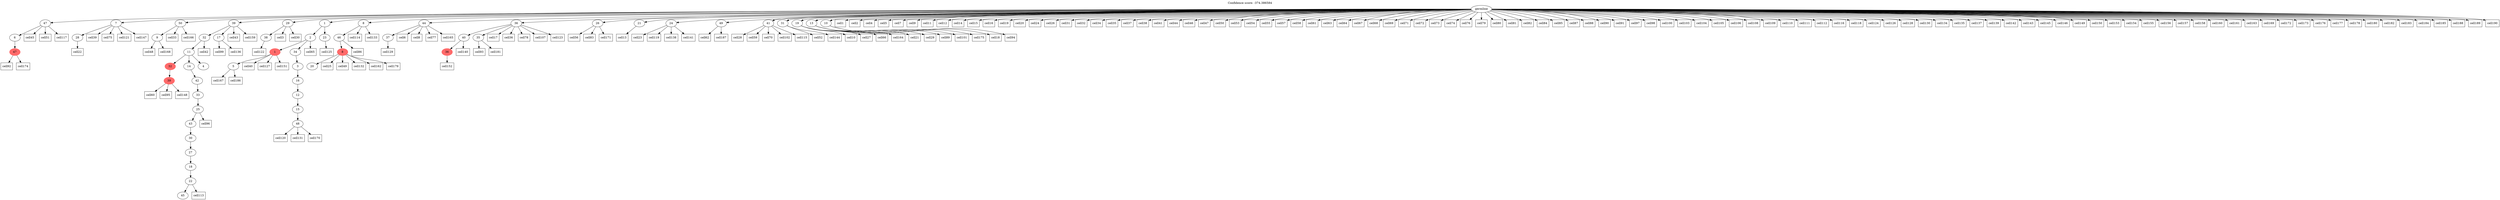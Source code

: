 digraph g {
	"54" -> "55";
	"55" [color=indianred1, style=filled, label="47"];
	"53" -> "54";
	"54" [label="6"];
	"50" -> "51";
	"51" [label="28"];
	"48" -> "49";
	"49" [label="9"];
	"45" -> "46";
	"46" [color=indianred1, style=filled, label="39"];
	"43" -> "44";
	"44" [label="45"];
	"42" -> "43";
	"43" [label="22"];
	"41" -> "42";
	"42" [label="18"];
	"40" -> "41";
	"41" [label="27"];
	"39" -> "40";
	"40" [label="30"];
	"38" -> "39";
	"39" [label="43"];
	"37" -> "38";
	"38" [label="25"];
	"36" -> "37";
	"37" [label="33"];
	"35" -> "36";
	"36" [label="42"];
	"34" -> "35";
	"35" [label="14"];
	"34" -> "45";
	"45" [color=indianred1, style=filled, label="32"];
	"34" -> "47";
	"47" [label="4"];
	"33" -> "34";
	"34" [label="11"];
	"31" -> "32";
	"32" [label="17"];
	"31" -> "33";
	"33" [label="32"];
	"27" -> "28";
	"28" [label="38"];
	"24" -> "25";
	"25" [label="5"];
	"22" -> "23";
	"23" [label="48"];
	"21" -> "22";
	"22" [label="15"];
	"20" -> "21";
	"21" [label="12"];
	"19" -> "20";
	"20" [label="16"];
	"18" -> "19";
	"19" [label="3"];
	"17" -> "18";
	"18" [label="34"];
	"17" -> "24";
	"24" [color=indianred1, style=filled, label="1"];
	"16" -> "17";
	"17" [label="2"];
	"16" -> "26";
	"26" [label="23"];
	"11" -> "12";
	"12" [label="20"];
	"10" -> "11";
	"11" [color=indianred1, style=filled, label="8"];
	"9" -> "10";
	"10" [label="46"];
	"6" -> "7";
	"7" [label="37"];
	"4" -> "5";
	"5" [color=indianred1, style=filled, label="36"];
	"2" -> "3";
	"3" [label="35"];
	"2" -> "4";
	"4" [label="40"];
	"0" -> "1";
	"1" [label="26"];
	"0" -> "2";
	"2" [label="36"];
	"0" -> "6";
	"6" [label="44"];
	"0" -> "8";
	"8" [label="21"];
	"0" -> "9";
	"9" [label="8"];
	"0" -> "13";
	"13" [label="24"];
	"0" -> "14";
	"14" [label="49"];
	"0" -> "15";
	"15" [label="41"];
	"0" -> "16";
	"16" [label="1"];
	"0" -> "27";
	"27" [label="29"];
	"0" -> "29";
	"29" [label="31"];
	"0" -> "30";
	"30" [label="19"];
	"0" -> "31";
	"31" [label="39"];
	"0" -> "48";
	"48" [label="50"];
	"0" -> "50";
	"50" [label="7"];
	"0" -> "52";
	"52" [label="13"];
	"0" -> "53";
	"53" [label="47"];
	"0" -> "56";
	"56" [label="10"];
	"0" [label="germline"];
	"0" -> "cell1";
	"cell1" [shape=box];
	"0" -> "cell2";
	"cell2" [shape=box];
	"27" -> "cell3";
	"cell3" [shape=box];
	"0" -> "cell4";
	"cell4" [shape=box];
	"0" -> "cell5";
	"cell5" [shape=box];
	"6" -> "cell6";
	"cell6" [shape=box];
	"0" -> "cell7";
	"cell7" [shape=box];
	"6" -> "cell8";
	"cell8" [shape=box];
	"0" -> "cell9";
	"cell9" [shape=box];
	"30" -> "cell10";
	"cell10" [shape=box];
	"0" -> "cell11";
	"cell11" [shape=box];
	"0" -> "cell12";
	"cell12" [shape=box];
	"8" -> "cell13";
	"cell13" [shape=box];
	"0" -> "cell14";
	"cell14" [shape=box];
	"0" -> "cell15";
	"cell15" [shape=box];
	"0" -> "cell16";
	"cell16" [shape=box];
	"2" -> "cell17";
	"cell17" [shape=box];
	"56" -> "cell18";
	"cell18" [shape=box];
	"0" -> "cell19";
	"cell19" [shape=box];
	"0" -> "cell20";
	"cell20" [shape=box];
	"52" -> "cell21";
	"cell21" [shape=box];
	"51" -> "cell22";
	"cell22" [shape=box];
	"13" -> "cell23";
	"cell23" [shape=box];
	"0" -> "cell24";
	"cell24" [shape=box];
	"11" -> "cell25";
	"cell25" [shape=box];
	"0" -> "cell26";
	"cell26" [shape=box];
	"30" -> "cell27";
	"cell27" [shape=box];
	"15" -> "cell28";
	"cell28" [shape=box];
	"52" -> "cell29";
	"cell29" [shape=box];
	"27" -> "cell30";
	"cell30" [shape=box];
	"0" -> "cell31";
	"cell31" [shape=box];
	"0" -> "cell32";
	"cell32" [shape=box];
	"48" -> "cell33";
	"cell33" [shape=box];
	"0" -> "cell34";
	"cell34" [shape=box];
	"0" -> "cell35";
	"cell35" [shape=box];
	"2" -> "cell36";
	"cell36" [shape=box];
	"0" -> "cell37";
	"cell37" [shape=box];
	"0" -> "cell38";
	"cell38" [shape=box];
	"50" -> "cell39";
	"cell39" [shape=box];
	"24" -> "cell40";
	"cell40" [shape=box];
	"0" -> "cell41";
	"cell41" [shape=box];
	"33" -> "cell42";
	"cell42" [shape=box];
	"31" -> "cell43";
	"cell43" [shape=box];
	"0" -> "cell44";
	"cell44" [shape=box];
	"53" -> "cell45";
	"cell45" [shape=box];
	"0" -> "cell46";
	"cell46" [shape=box];
	"0" -> "cell47";
	"cell47" [shape=box];
	"49" -> "cell48";
	"cell48" [shape=box];
	"11" -> "cell49";
	"cell49" [shape=box];
	"0" -> "cell50";
	"cell50" [shape=box];
	"53" -> "cell51";
	"cell51" [shape=box];
	"29" -> "cell52";
	"cell52" [shape=box];
	"0" -> "cell53";
	"cell53" [shape=box];
	"0" -> "cell54";
	"cell54" [shape=box];
	"0" -> "cell55";
	"cell55" [shape=box];
	"1" -> "cell56";
	"cell56" [shape=box];
	"0" -> "cell57";
	"cell57" [shape=box];
	"0" -> "cell58";
	"cell58" [shape=box];
	"15" -> "cell59";
	"cell59" [shape=box];
	"46" -> "cell60";
	"cell60" [shape=box];
	"0" -> "cell61";
	"cell61" [shape=box];
	"14" -> "cell62";
	"cell62" [shape=box];
	"0" -> "cell63";
	"cell63" [shape=box];
	"0" -> "cell64";
	"cell64" [shape=box];
	"17" -> "cell65";
	"cell65" [shape=box];
	"30" -> "cell66";
	"cell66" [shape=box];
	"0" -> "cell67";
	"cell67" [shape=box];
	"0" -> "cell68";
	"cell68" [shape=box];
	"0" -> "cell69";
	"cell69" [shape=box];
	"15" -> "cell70";
	"cell70" [shape=box];
	"0" -> "cell71";
	"cell71" [shape=box];
	"0" -> "cell72";
	"cell72" [shape=box];
	"0" -> "cell73";
	"cell73" [shape=box];
	"0" -> "cell74";
	"cell74" [shape=box];
	"50" -> "cell75";
	"cell75" [shape=box];
	"0" -> "cell76";
	"cell76" [shape=box];
	"6" -> "cell77";
	"cell77" [shape=box];
	"2" -> "cell78";
	"cell78" [shape=box];
	"0" -> "cell79";
	"cell79" [shape=box];
	"0" -> "cell80";
	"cell80" [shape=box];
	"0" -> "cell81";
	"cell81" [shape=box];
	"0" -> "cell82";
	"cell82" [shape=box];
	"1" -> "cell83";
	"cell83" [shape=box];
	"0" -> "cell84";
	"cell84" [shape=box];
	"0" -> "cell85";
	"cell85" [shape=box];
	"10" -> "cell86";
	"cell86" [shape=box];
	"0" -> "cell87";
	"cell87" [shape=box];
	"0" -> "cell88";
	"cell88" [shape=box];
	"52" -> "cell89";
	"cell89" [shape=box];
	"0" -> "cell90";
	"cell90" [shape=box];
	"0" -> "cell91";
	"cell91" [shape=box];
	"55" -> "cell92";
	"cell92" [shape=box];
	"3" -> "cell93";
	"cell93" [shape=box];
	"56" -> "cell94";
	"cell94" [shape=box];
	"46" -> "cell95";
	"cell95" [shape=box];
	"38" -> "cell96";
	"cell96" [shape=box];
	"0" -> "cell97";
	"cell97" [shape=box];
	"0" -> "cell98";
	"cell98" [shape=box];
	"32" -> "cell99";
	"cell99" [shape=box];
	"0" -> "cell100";
	"cell100" [shape=box];
	"52" -> "cell101";
	"cell101" [shape=box];
	"15" -> "cell102";
	"cell102" [shape=box];
	"0" -> "cell103";
	"cell103" [shape=box];
	"0" -> "cell104";
	"cell104" [shape=box];
	"0" -> "cell105";
	"cell105" [shape=box];
	"0" -> "cell106";
	"cell106" [shape=box];
	"2" -> "cell107";
	"cell107" [shape=box];
	"0" -> "cell108";
	"cell108" [shape=box];
	"0" -> "cell109";
	"cell109" [shape=box];
	"0" -> "cell110";
	"cell110" [shape=box];
	"0" -> "cell111";
	"cell111" [shape=box];
	"0" -> "cell112";
	"cell112" [shape=box];
	"43" -> "cell113";
	"cell113" [shape=box];
	"9" -> "cell114";
	"cell114" [shape=box];
	"15" -> "cell115";
	"cell115" [shape=box];
	"0" -> "cell116";
	"cell116" [shape=box];
	"53" -> "cell117";
	"cell117" [shape=box];
	"0" -> "cell118";
	"cell118" [shape=box];
	"13" -> "cell119";
	"cell119" [shape=box];
	"23" -> "cell120";
	"cell120" [shape=box];
	"50" -> "cell121";
	"cell121" [shape=box];
	"28" -> "cell122";
	"cell122" [shape=box];
	"2" -> "cell123";
	"cell123" [shape=box];
	"0" -> "cell124";
	"cell124" [shape=box];
	"26" -> "cell125";
	"cell125" [shape=box];
	"0" -> "cell126";
	"cell126" [shape=box];
	"24" -> "cell127";
	"cell127" [shape=box];
	"0" -> "cell128";
	"cell128" [shape=box];
	"7" -> "cell129";
	"cell129" [shape=box];
	"0" -> "cell130";
	"cell130" [shape=box];
	"23" -> "cell131";
	"cell131" [shape=box];
	"11" -> "cell132";
	"cell132" [shape=box];
	"9" -> "cell133";
	"cell133" [shape=box];
	"0" -> "cell134";
	"cell134" [shape=box];
	"0" -> "cell135";
	"cell135" [shape=box];
	"32" -> "cell136";
	"cell136" [shape=box];
	"0" -> "cell137";
	"cell137" [shape=box];
	"13" -> "cell138";
	"cell138" [shape=box];
	"0" -> "cell139";
	"cell139" [shape=box];
	"4" -> "cell140";
	"cell140" [shape=box];
	"13" -> "cell141";
	"cell141" [shape=box];
	"0" -> "cell142";
	"cell142" [shape=box];
	"0" -> "cell143";
	"cell143" [shape=box];
	"29" -> "cell144";
	"cell144" [shape=box];
	"0" -> "cell145";
	"cell145" [shape=box];
	"0" -> "cell146";
	"cell146" [shape=box];
	"50" -> "cell147";
	"cell147" [shape=box];
	"46" -> "cell148";
	"cell148" [shape=box];
	"0" -> "cell149";
	"cell149" [shape=box];
	"0" -> "cell150";
	"cell150" [shape=box];
	"24" -> "cell151";
	"cell151" [shape=box];
	"5" -> "cell152";
	"cell152" [shape=box];
	"0" -> "cell153";
	"cell153" [shape=box];
	"0" -> "cell154";
	"cell154" [shape=box];
	"0" -> "cell155";
	"cell155" [shape=box];
	"0" -> "cell156";
	"cell156" [shape=box];
	"0" -> "cell157";
	"cell157" [shape=box];
	"0" -> "cell158";
	"cell158" [shape=box];
	"31" -> "cell159";
	"cell159" [shape=box];
	"0" -> "cell160";
	"cell160" [shape=box];
	"0" -> "cell161";
	"cell161" [shape=box];
	"11" -> "cell162";
	"cell162" [shape=box];
	"0" -> "cell163";
	"cell163" [shape=box];
	"30" -> "cell164";
	"cell164" [shape=box];
	"6" -> "cell165";
	"cell165" [shape=box];
	"48" -> "cell166";
	"cell166" [shape=box];
	"25" -> "cell167";
	"cell167" [shape=box];
	"49" -> "cell168";
	"cell168" [shape=box];
	"0" -> "cell169";
	"cell169" [shape=box];
	"23" -> "cell170";
	"cell170" [shape=box];
	"1" -> "cell171";
	"cell171" [shape=box];
	"0" -> "cell172";
	"cell172" [shape=box];
	"0" -> "cell173";
	"cell173" [shape=box];
	"55" -> "cell174";
	"cell174" [shape=box];
	"52" -> "cell175";
	"cell175" [shape=box];
	"0" -> "cell176";
	"cell176" [shape=box];
	"0" -> "cell177";
	"cell177" [shape=box];
	"0" -> "cell178";
	"cell178" [shape=box];
	"11" -> "cell179";
	"cell179" [shape=box];
	"0" -> "cell180";
	"cell180" [shape=box];
	"3" -> "cell181";
	"cell181" [shape=box];
	"0" -> "cell182";
	"cell182" [shape=box];
	"0" -> "cell183";
	"cell183" [shape=box];
	"0" -> "cell184";
	"cell184" [shape=box];
	"0" -> "cell185";
	"cell185" [shape=box];
	"25" -> "cell186";
	"cell186" [shape=box];
	"14" -> "cell187";
	"cell187" [shape=box];
	"0" -> "cell188";
	"cell188" [shape=box];
	"0" -> "cell189";
	"cell189" [shape=box];
	"0" -> "cell190";
	"cell190" [shape=box];
	labelloc="t";
	label="Confidence score: -374.386584";
}
